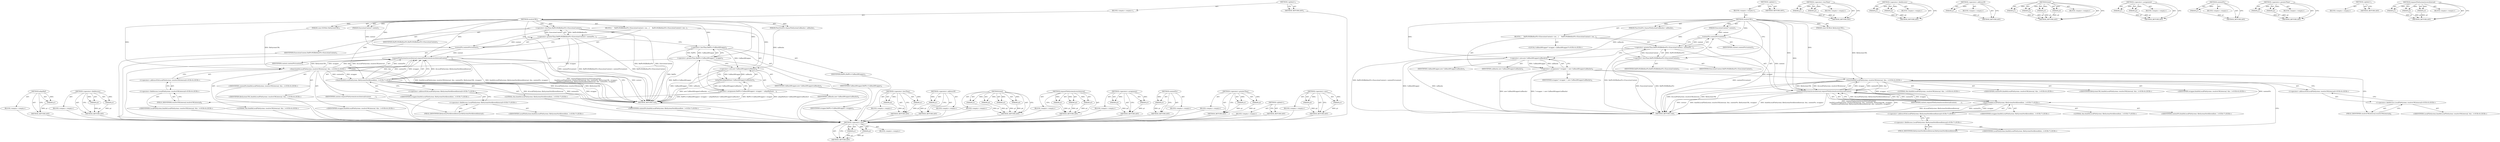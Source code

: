 digraph "requestFileSystemAccessInternal" {
vulnerable_92 [label=<(METHOD,adoptRef)>];
vulnerable_93 [label=<(PARAM,p1)>];
vulnerable_94 [label=<(BLOCK,&lt;empty&gt;,&lt;empty&gt;)>];
vulnerable_95 [label=<(METHOD_RETURN,ANY)>];
vulnerable_118 [label=<(METHOD,&lt;operator&gt;.fieldAccess)>];
vulnerable_119 [label=<(PARAM,p1)>];
vulnerable_120 [label=<(PARAM,p2)>];
vulnerable_121 [label=<(BLOCK,&lt;empty&gt;,&lt;empty&gt;)>];
vulnerable_122 [label=<(METHOD_RETURN,ANY)>];
vulnerable_6 [label=<(METHOD,&lt;global&gt;)<SUB>1</SUB>>];
vulnerable_7 [label=<(BLOCK,&lt;empty&gt;,&lt;empty&gt;)<SUB>1</SUB>>];
vulnerable_8 [label=<(METHOD,resolveURL)<SUB>1</SUB>>];
vulnerable_9 [label=<(PARAM,ExecutionContext* context)<SUB>1</SUB>>];
vulnerable_10 [label=<(PARAM,const KURL&amp; fileSystemURL)<SUB>1</SUB>>];
vulnerable_11 [label=<(PARAM,PassOwnPtr&lt;AsyncFileSystemCallbacks&gt; callbacks)<SUB>1</SUB>>];
vulnerable_12 [label=<(BLOCK,{
     RefPtrWillBeRawPtr&lt;ExecutionContext&gt; con...,{
     RefPtrWillBeRawPtr&lt;ExecutionContext&gt; con...)<SUB>2</SUB>>];
vulnerable_13 [label=<(&lt;operator&gt;.greaterThan,RefPtrWillBeRawPtr&lt;ExecutionContext&gt; contextPtr...)<SUB>3</SUB>>];
vulnerable_14 [label=<(&lt;operator&gt;.lessThan,RefPtrWillBeRawPtr&lt;ExecutionContext)<SUB>3</SUB>>];
vulnerable_15 [label=<(IDENTIFIER,RefPtrWillBeRawPtr,RefPtrWillBeRawPtr&lt;ExecutionContext)<SUB>3</SUB>>];
vulnerable_16 [label=<(IDENTIFIER,ExecutionContext,RefPtrWillBeRawPtr&lt;ExecutionContext)<SUB>3</SUB>>];
vulnerable_17 [label=<(contextPtr,contextPtr(context))<SUB>3</SUB>>];
vulnerable_18 [label=<(IDENTIFIER,context,contextPtr(context))<SUB>3</SUB>>];
vulnerable_19 [label=<(&lt;operator&gt;.assignment,RefPtr&lt;CallbackWrapper&gt; wrapper = adoptRef(new ...)<SUB>4</SUB>>];
vulnerable_20 [label=<(&lt;operator&gt;.greaterThan,RefPtr&lt;CallbackWrapper&gt; wrapper)<SUB>4</SUB>>];
vulnerable_21 [label=<(&lt;operator&gt;.lessThan,RefPtr&lt;CallbackWrapper)<SUB>4</SUB>>];
vulnerable_22 [label=<(IDENTIFIER,RefPtr,RefPtr&lt;CallbackWrapper)<SUB>4</SUB>>];
vulnerable_23 [label=<(IDENTIFIER,CallbackWrapper,RefPtr&lt;CallbackWrapper)<SUB>4</SUB>>];
vulnerable_24 [label=<(IDENTIFIER,wrapper,RefPtr&lt;CallbackWrapper&gt; wrapper)<SUB>4</SUB>>];
vulnerable_25 [label=<(adoptRef,adoptRef(new CallbackWrapper(callbacks)))<SUB>4</SUB>>];
vulnerable_26 [label=<(&lt;operator&gt;.new,new CallbackWrapper(callbacks))<SUB>4</SUB>>];
vulnerable_27 [label=<(IDENTIFIER,CallbackWrapper,new CallbackWrapper(callbacks))<SUB>4</SUB>>];
vulnerable_28 [label=<(IDENTIFIER,callbacks,new CallbackWrapper(callbacks))<SUB>4</SUB>>];
vulnerable_29 [label=<(requestFileSystemAccessInternal,requestFileSystemAccessInternal(context,
      ...)<SUB>5</SUB>>];
vulnerable_30 [label=<(IDENTIFIER,context,requestFileSystemAccessInternal(context,
      ...)<SUB>5</SUB>>];
vulnerable_31 [label="<(bind,bind(&amp;LocalFileSystem::resolveURLInternal, this...)<SUB>6</SUB>>"];
vulnerable_32 [label="<(&lt;operator&gt;.addressOf,&amp;LocalFileSystem::resolveURLInternal)<SUB>6</SUB>>"];
vulnerable_33 [label="<(&lt;operator&gt;.fieldAccess,LocalFileSystem::resolveURLInternal)<SUB>6</SUB>>"];
vulnerable_34 [label="<(IDENTIFIER,LocalFileSystem,bind(&amp;LocalFileSystem::resolveURLInternal, this...)<SUB>6</SUB>>"];
vulnerable_35 [label=<(FIELD_IDENTIFIER,resolveURLInternal,resolveURLInternal)<SUB>6</SUB>>];
vulnerable_36 [label="<(LITERAL,this,bind(&amp;LocalFileSystem::resolveURLInternal, this...)<SUB>6</SUB>>"];
vulnerable_37 [label="<(IDENTIFIER,contextPtr,bind(&amp;LocalFileSystem::resolveURLInternal, this...)<SUB>6</SUB>>"];
vulnerable_38 [label="<(IDENTIFIER,fileSystemURL,bind(&amp;LocalFileSystem::resolveURLInternal, this...)<SUB>6</SUB>>"];
vulnerable_39 [label="<(IDENTIFIER,wrapper,bind(&amp;LocalFileSystem::resolveURLInternal, this...)<SUB>6</SUB>>"];
vulnerable_40 [label="<(bind,bind(&amp;LocalFileSystem::fileSystemNotAllowedInte...)<SUB>7</SUB>>"];
vulnerable_41 [label="<(&lt;operator&gt;.addressOf,&amp;LocalFileSystem::fileSystemNotAllowedInternal)<SUB>7</SUB>>"];
vulnerable_42 [label="<(&lt;operator&gt;.fieldAccess,LocalFileSystem::fileSystemNotAllowedInternal)<SUB>7</SUB>>"];
vulnerable_43 [label="<(IDENTIFIER,LocalFileSystem,bind(&amp;LocalFileSystem::fileSystemNotAllowedInte...)<SUB>7</SUB>>"];
vulnerable_44 [label=<(FIELD_IDENTIFIER,fileSystemNotAllowedInternal,fileSystemNotAllowedInternal)<SUB>7</SUB>>];
vulnerable_45 [label="<(LITERAL,this,bind(&amp;LocalFileSystem::fileSystemNotAllowedInte...)<SUB>7</SUB>>"];
vulnerable_46 [label="<(IDENTIFIER,contextPtr,bind(&amp;LocalFileSystem::fileSystemNotAllowedInte...)<SUB>7</SUB>>"];
vulnerable_47 [label="<(IDENTIFIER,wrapper,bind(&amp;LocalFileSystem::fileSystemNotAllowedInte...)<SUB>7</SUB>>"];
vulnerable_48 [label=<(METHOD_RETURN,void)<SUB>1</SUB>>];
vulnerable_50 [label=<(METHOD_RETURN,ANY)<SUB>1</SUB>>];
vulnerable_78 [label=<(METHOD,&lt;operator&gt;.lessThan)>];
vulnerable_79 [label=<(PARAM,p1)>];
vulnerable_80 [label=<(PARAM,p2)>];
vulnerable_81 [label=<(BLOCK,&lt;empty&gt;,&lt;empty&gt;)>];
vulnerable_82 [label=<(METHOD_RETURN,ANY)>];
vulnerable_114 [label=<(METHOD,&lt;operator&gt;.addressOf)>];
vulnerable_115 [label=<(PARAM,p1)>];
vulnerable_116 [label=<(BLOCK,&lt;empty&gt;,&lt;empty&gt;)>];
vulnerable_117 [label=<(METHOD_RETURN,ANY)>];
vulnerable_107 [label=<(METHOD,bind)>];
vulnerable_108 [label=<(PARAM,p1)>];
vulnerable_109 [label=<(PARAM,p2)>];
vulnerable_110 [label=<(PARAM,p3)>];
vulnerable_111 [label=<(PARAM,p4)>];
vulnerable_112 [label=<(BLOCK,&lt;empty&gt;,&lt;empty&gt;)>];
vulnerable_113 [label=<(METHOD_RETURN,ANY)>];
vulnerable_101 [label=<(METHOD,requestFileSystemAccessInternal)>];
vulnerable_102 [label=<(PARAM,p1)>];
vulnerable_103 [label=<(PARAM,p2)>];
vulnerable_104 [label=<(PARAM,p3)>];
vulnerable_105 [label=<(BLOCK,&lt;empty&gt;,&lt;empty&gt;)>];
vulnerable_106 [label=<(METHOD_RETURN,ANY)>];
vulnerable_87 [label=<(METHOD,&lt;operator&gt;.assignment)>];
vulnerable_88 [label=<(PARAM,p1)>];
vulnerable_89 [label=<(PARAM,p2)>];
vulnerable_90 [label=<(BLOCK,&lt;empty&gt;,&lt;empty&gt;)>];
vulnerable_91 [label=<(METHOD_RETURN,ANY)>];
vulnerable_83 [label=<(METHOD,contextPtr)>];
vulnerable_84 [label=<(PARAM,p1)>];
vulnerable_85 [label=<(BLOCK,&lt;empty&gt;,&lt;empty&gt;)>];
vulnerable_86 [label=<(METHOD_RETURN,ANY)>];
vulnerable_73 [label=<(METHOD,&lt;operator&gt;.greaterThan)>];
vulnerable_74 [label=<(PARAM,p1)>];
vulnerable_75 [label=<(PARAM,p2)>];
vulnerable_76 [label=<(BLOCK,&lt;empty&gt;,&lt;empty&gt;)>];
vulnerable_77 [label=<(METHOD_RETURN,ANY)>];
vulnerable_67 [label=<(METHOD,&lt;global&gt;)<SUB>1</SUB>>];
vulnerable_68 [label=<(BLOCK,&lt;empty&gt;,&lt;empty&gt;)>];
vulnerable_69 [label=<(METHOD_RETURN,ANY)>];
vulnerable_96 [label=<(METHOD,&lt;operator&gt;.new)>];
vulnerable_97 [label=<(PARAM,p1)>];
vulnerable_98 [label=<(PARAM,p2)>];
vulnerable_99 [label=<(BLOCK,&lt;empty&gt;,&lt;empty&gt;)>];
vulnerable_100 [label=<(METHOD_RETURN,ANY)>];
fixed_90 [label=<(METHOD,&lt;operator&gt;.new)>];
fixed_91 [label=<(PARAM,p1)>];
fixed_92 [label=<(PARAM,p2)>];
fixed_93 [label=<(BLOCK,&lt;empty&gt;,&lt;empty&gt;)>];
fixed_94 [label=<(METHOD_RETURN,ANY)>];
fixed_6 [label=<(METHOD,&lt;global&gt;)<SUB>1</SUB>>];
fixed_7 [label=<(BLOCK,&lt;empty&gt;,&lt;empty&gt;)<SUB>1</SUB>>];
fixed_8 [label=<(METHOD,resolveURL)<SUB>1</SUB>>];
fixed_9 [label=<(PARAM,ExecutionContext* context)<SUB>1</SUB>>];
fixed_10 [label=<(PARAM,const KURL&amp; fileSystemURL)<SUB>1</SUB>>];
fixed_11 [label=<(PARAM,PassOwnPtr&lt;AsyncFileSystemCallbacks&gt; callbacks)<SUB>1</SUB>>];
fixed_12 [label=<(BLOCK,{
     RefPtrWillBeRawPtr&lt;ExecutionContext&gt; con...,{
     RefPtrWillBeRawPtr&lt;ExecutionContext&gt; con...)<SUB>2</SUB>>];
fixed_13 [label=<(&lt;operator&gt;.greaterThan,RefPtrWillBeRawPtr&lt;ExecutionContext&gt; contextPtr...)<SUB>3</SUB>>];
fixed_14 [label=<(&lt;operator&gt;.lessThan,RefPtrWillBeRawPtr&lt;ExecutionContext)<SUB>3</SUB>>];
fixed_15 [label=<(IDENTIFIER,RefPtrWillBeRawPtr,RefPtrWillBeRawPtr&lt;ExecutionContext)<SUB>3</SUB>>];
fixed_16 [label=<(IDENTIFIER,ExecutionContext,RefPtrWillBeRawPtr&lt;ExecutionContext)<SUB>3</SUB>>];
fixed_17 [label=<(contextPtr,contextPtr(context))<SUB>3</SUB>>];
fixed_18 [label=<(IDENTIFIER,context,contextPtr(context))<SUB>3</SUB>>];
fixed_19 [label="<(LOCAL,CallbackWrapper* wrapper: CallbackWrapper*)<SUB>4</SUB>>"];
fixed_20 [label=<(&lt;operator&gt;.assignment,* wrapper = new CallbackWrapper(callbacks))<SUB>4</SUB>>];
fixed_21 [label=<(IDENTIFIER,wrapper,* wrapper = new CallbackWrapper(callbacks))<SUB>4</SUB>>];
fixed_22 [label=<(&lt;operator&gt;.new,new CallbackWrapper(callbacks))<SUB>4</SUB>>];
fixed_23 [label=<(IDENTIFIER,CallbackWrapper,new CallbackWrapper(callbacks))<SUB>4</SUB>>];
fixed_24 [label=<(IDENTIFIER,callbacks,new CallbackWrapper(callbacks))<SUB>4</SUB>>];
fixed_25 [label=<(requestFileSystemAccessInternal,requestFileSystemAccessInternal(context,
      ...)<SUB>5</SUB>>];
fixed_26 [label=<(IDENTIFIER,context,requestFileSystemAccessInternal(context,
      ...)<SUB>5</SUB>>];
fixed_27 [label="<(bind,bind(&amp;LocalFileSystem::resolveURLInternal, this...)<SUB>6</SUB>>"];
fixed_28 [label="<(&lt;operator&gt;.addressOf,&amp;LocalFileSystem::resolveURLInternal)<SUB>6</SUB>>"];
fixed_29 [label="<(&lt;operator&gt;.fieldAccess,LocalFileSystem::resolveURLInternal)<SUB>6</SUB>>"];
fixed_30 [label="<(IDENTIFIER,LocalFileSystem,bind(&amp;LocalFileSystem::resolveURLInternal, this...)<SUB>6</SUB>>"];
fixed_31 [label=<(FIELD_IDENTIFIER,resolveURLInternal,resolveURLInternal)<SUB>6</SUB>>];
fixed_32 [label="<(LITERAL,this,bind(&amp;LocalFileSystem::resolveURLInternal, this...)<SUB>6</SUB>>"];
fixed_33 [label="<(IDENTIFIER,contextPtr,bind(&amp;LocalFileSystem::resolveURLInternal, this...)<SUB>6</SUB>>"];
fixed_34 [label="<(IDENTIFIER,fileSystemURL,bind(&amp;LocalFileSystem::resolveURLInternal, this...)<SUB>6</SUB>>"];
fixed_35 [label="<(IDENTIFIER,wrapper,bind(&amp;LocalFileSystem::resolveURLInternal, this...)<SUB>6</SUB>>"];
fixed_36 [label="<(bind,bind(&amp;LocalFileSystem::fileSystemNotAllowedInte...)<SUB>7</SUB>>"];
fixed_37 [label="<(&lt;operator&gt;.addressOf,&amp;LocalFileSystem::fileSystemNotAllowedInternal)<SUB>7</SUB>>"];
fixed_38 [label="<(&lt;operator&gt;.fieldAccess,LocalFileSystem::fileSystemNotAllowedInternal)<SUB>7</SUB>>"];
fixed_39 [label="<(IDENTIFIER,LocalFileSystem,bind(&amp;LocalFileSystem::fileSystemNotAllowedInte...)<SUB>7</SUB>>"];
fixed_40 [label=<(FIELD_IDENTIFIER,fileSystemNotAllowedInternal,fileSystemNotAllowedInternal)<SUB>7</SUB>>];
fixed_41 [label="<(LITERAL,this,bind(&amp;LocalFileSystem::fileSystemNotAllowedInte...)<SUB>7</SUB>>"];
fixed_42 [label="<(IDENTIFIER,contextPtr,bind(&amp;LocalFileSystem::fileSystemNotAllowedInte...)<SUB>7</SUB>>"];
fixed_43 [label="<(IDENTIFIER,wrapper,bind(&amp;LocalFileSystem::fileSystemNotAllowedInte...)<SUB>7</SUB>>"];
fixed_44 [label=<(METHOD_RETURN,void)<SUB>1</SUB>>];
fixed_46 [label=<(METHOD_RETURN,ANY)<SUB>1</SUB>>];
fixed_76 [label=<(METHOD,&lt;operator&gt;.lessThan)>];
fixed_77 [label=<(PARAM,p1)>];
fixed_78 [label=<(PARAM,p2)>];
fixed_79 [label=<(BLOCK,&lt;empty&gt;,&lt;empty&gt;)>];
fixed_80 [label=<(METHOD_RETURN,ANY)>];
fixed_112 [label=<(METHOD,&lt;operator&gt;.fieldAccess)>];
fixed_113 [label=<(PARAM,p1)>];
fixed_114 [label=<(PARAM,p2)>];
fixed_115 [label=<(BLOCK,&lt;empty&gt;,&lt;empty&gt;)>];
fixed_116 [label=<(METHOD_RETURN,ANY)>];
fixed_108 [label=<(METHOD,&lt;operator&gt;.addressOf)>];
fixed_109 [label=<(PARAM,p1)>];
fixed_110 [label=<(BLOCK,&lt;empty&gt;,&lt;empty&gt;)>];
fixed_111 [label=<(METHOD_RETURN,ANY)>];
fixed_101 [label=<(METHOD,bind)>];
fixed_102 [label=<(PARAM,p1)>];
fixed_103 [label=<(PARAM,p2)>];
fixed_104 [label=<(PARAM,p3)>];
fixed_105 [label=<(PARAM,p4)>];
fixed_106 [label=<(BLOCK,&lt;empty&gt;,&lt;empty&gt;)>];
fixed_107 [label=<(METHOD_RETURN,ANY)>];
fixed_85 [label=<(METHOD,&lt;operator&gt;.assignment)>];
fixed_86 [label=<(PARAM,p1)>];
fixed_87 [label=<(PARAM,p2)>];
fixed_88 [label=<(BLOCK,&lt;empty&gt;,&lt;empty&gt;)>];
fixed_89 [label=<(METHOD_RETURN,ANY)>];
fixed_81 [label=<(METHOD,contextPtr)>];
fixed_82 [label=<(PARAM,p1)>];
fixed_83 [label=<(BLOCK,&lt;empty&gt;,&lt;empty&gt;)>];
fixed_84 [label=<(METHOD_RETURN,ANY)>];
fixed_71 [label=<(METHOD,&lt;operator&gt;.greaterThan)>];
fixed_72 [label=<(PARAM,p1)>];
fixed_73 [label=<(PARAM,p2)>];
fixed_74 [label=<(BLOCK,&lt;empty&gt;,&lt;empty&gt;)>];
fixed_75 [label=<(METHOD_RETURN,ANY)>];
fixed_65 [label=<(METHOD,&lt;global&gt;)<SUB>1</SUB>>];
fixed_66 [label=<(BLOCK,&lt;empty&gt;,&lt;empty&gt;)>];
fixed_67 [label=<(METHOD_RETURN,ANY)>];
fixed_95 [label=<(METHOD,requestFileSystemAccessInternal)>];
fixed_96 [label=<(PARAM,p1)>];
fixed_97 [label=<(PARAM,p2)>];
fixed_98 [label=<(PARAM,p3)>];
fixed_99 [label=<(BLOCK,&lt;empty&gt;,&lt;empty&gt;)>];
fixed_100 [label=<(METHOD_RETURN,ANY)>];
vulnerable_92 -> vulnerable_93  [key=0, label="AST: "];
vulnerable_92 -> vulnerable_93  [key=1, label="DDG: "];
vulnerable_92 -> vulnerable_94  [key=0, label="AST: "];
vulnerable_92 -> vulnerable_95  [key=0, label="AST: "];
vulnerable_92 -> vulnerable_95  [key=1, label="CFG: "];
vulnerable_93 -> vulnerable_95  [key=0, label="DDG: p1"];
vulnerable_94 -> fixed_90  [key=0];
vulnerable_95 -> fixed_90  [key=0];
vulnerable_118 -> vulnerable_119  [key=0, label="AST: "];
vulnerable_118 -> vulnerable_119  [key=1, label="DDG: "];
vulnerable_118 -> vulnerable_121  [key=0, label="AST: "];
vulnerable_118 -> vulnerable_120  [key=0, label="AST: "];
vulnerable_118 -> vulnerable_120  [key=1, label="DDG: "];
vulnerable_118 -> vulnerable_122  [key=0, label="AST: "];
vulnerable_118 -> vulnerable_122  [key=1, label="CFG: "];
vulnerable_119 -> vulnerable_122  [key=0, label="DDG: p1"];
vulnerable_120 -> vulnerable_122  [key=0, label="DDG: p2"];
vulnerable_121 -> fixed_90  [key=0];
vulnerable_122 -> fixed_90  [key=0];
vulnerable_6 -> vulnerable_7  [key=0, label="AST: "];
vulnerable_6 -> vulnerable_50  [key=0, label="AST: "];
vulnerable_6 -> vulnerable_50  [key=1, label="CFG: "];
vulnerable_7 -> vulnerable_8  [key=0, label="AST: "];
vulnerable_8 -> vulnerable_9  [key=0, label="AST: "];
vulnerable_8 -> vulnerable_9  [key=1, label="DDG: "];
vulnerable_8 -> vulnerable_10  [key=0, label="AST: "];
vulnerable_8 -> vulnerable_10  [key=1, label="DDG: "];
vulnerable_8 -> vulnerable_11  [key=0, label="AST: "];
vulnerable_8 -> vulnerable_11  [key=1, label="DDG: "];
vulnerable_8 -> vulnerable_12  [key=0, label="AST: "];
vulnerable_8 -> vulnerable_48  [key=0, label="AST: "];
vulnerable_8 -> vulnerable_14  [key=0, label="CFG: "];
vulnerable_8 -> vulnerable_14  [key=1, label="DDG: "];
vulnerable_8 -> vulnerable_29  [key=0, label="DDG: "];
vulnerable_8 -> vulnerable_17  [key=0, label="DDG: "];
vulnerable_8 -> vulnerable_20  [key=0, label="DDG: "];
vulnerable_8 -> vulnerable_31  [key=0, label="DDG: "];
vulnerable_8 -> vulnerable_40  [key=0, label="DDG: "];
vulnerable_8 -> vulnerable_21  [key=0, label="DDG: "];
vulnerable_8 -> vulnerable_26  [key=0, label="DDG: "];
vulnerable_9 -> vulnerable_17  [key=0, label="DDG: context"];
vulnerable_10 -> vulnerable_31  [key=0, label="DDG: fileSystemURL"];
vulnerable_11 -> vulnerable_26  [key=0, label="DDG: callbacks"];
vulnerable_12 -> vulnerable_13  [key=0, label="AST: "];
vulnerable_12 -> vulnerable_19  [key=0, label="AST: "];
vulnerable_12 -> vulnerable_29  [key=0, label="AST: "];
vulnerable_13 -> vulnerable_14  [key=0, label="AST: "];
vulnerable_13 -> vulnerable_17  [key=0, label="AST: "];
vulnerable_13 -> vulnerable_21  [key=0, label="CFG: "];
vulnerable_13 -> vulnerable_48  [key=0, label="DDG: RefPtrWillBeRawPtr&lt;ExecutionContext"];
vulnerable_13 -> vulnerable_48  [key=1, label="DDG: contextPtr(context)"];
vulnerable_13 -> vulnerable_48  [key=2, label="DDG: RefPtrWillBeRawPtr&lt;ExecutionContext&gt; contextPtr(context)"];
vulnerable_14 -> vulnerable_15  [key=0, label="AST: "];
vulnerable_14 -> vulnerable_16  [key=0, label="AST: "];
vulnerable_14 -> vulnerable_17  [key=0, label="CFG: "];
vulnerable_14 -> vulnerable_48  [key=0, label="DDG: RefPtrWillBeRawPtr"];
vulnerable_14 -> vulnerable_48  [key=1, label="DDG: ExecutionContext"];
vulnerable_14 -> vulnerable_13  [key=0, label="DDG: RefPtrWillBeRawPtr"];
vulnerable_14 -> vulnerable_13  [key=1, label="DDG: ExecutionContext"];
vulnerable_15 -> fixed_90  [key=0];
vulnerable_16 -> fixed_90  [key=0];
vulnerable_17 -> vulnerable_18  [key=0, label="AST: "];
vulnerable_17 -> vulnerable_13  [key=0, label="CFG: "];
vulnerable_17 -> vulnerable_13  [key=1, label="DDG: context"];
vulnerable_17 -> vulnerable_29  [key=0, label="DDG: context"];
vulnerable_18 -> fixed_90  [key=0];
vulnerable_19 -> vulnerable_20  [key=0, label="AST: "];
vulnerable_19 -> vulnerable_25  [key=0, label="AST: "];
vulnerable_19 -> vulnerable_35  [key=0, label="CFG: "];
vulnerable_19 -> vulnerable_48  [key=0, label="DDG: RefPtr&lt;CallbackWrapper&gt; wrapper"];
vulnerable_19 -> vulnerable_48  [key=1, label="DDG: adoptRef(new CallbackWrapper(callbacks))"];
vulnerable_19 -> vulnerable_48  [key=2, label="DDG: RefPtr&lt;CallbackWrapper&gt; wrapper = adoptRef(new CallbackWrapper(callbacks))"];
vulnerable_20 -> vulnerable_21  [key=0, label="AST: "];
vulnerable_20 -> vulnerable_24  [key=0, label="AST: "];
vulnerable_20 -> vulnerable_26  [key=0, label="CFG: "];
vulnerable_20 -> vulnerable_48  [key=0, label="DDG: RefPtr&lt;CallbackWrapper"];
vulnerable_20 -> vulnerable_31  [key=0, label="DDG: wrapper"];
vulnerable_21 -> vulnerable_22  [key=0, label="AST: "];
vulnerable_21 -> vulnerable_23  [key=0, label="AST: "];
vulnerable_21 -> vulnerable_20  [key=0, label="CFG: "];
vulnerable_21 -> vulnerable_20  [key=1, label="DDG: RefPtr"];
vulnerable_21 -> vulnerable_20  [key=2, label="DDG: CallbackWrapper"];
vulnerable_21 -> vulnerable_48  [key=0, label="DDG: RefPtr"];
vulnerable_21 -> vulnerable_26  [key=0, label="DDG: CallbackWrapper"];
vulnerable_22 -> fixed_90  [key=0];
vulnerable_23 -> fixed_90  [key=0];
vulnerable_24 -> fixed_90  [key=0];
vulnerable_25 -> vulnerable_26  [key=0, label="AST: "];
vulnerable_25 -> vulnerable_19  [key=0, label="CFG: "];
vulnerable_25 -> vulnerable_19  [key=1, label="DDG: new CallbackWrapper(callbacks)"];
vulnerable_25 -> vulnerable_48  [key=0, label="DDG: new CallbackWrapper(callbacks)"];
vulnerable_26 -> vulnerable_27  [key=0, label="AST: "];
vulnerable_26 -> vulnerable_28  [key=0, label="AST: "];
vulnerable_26 -> vulnerable_25  [key=0, label="CFG: "];
vulnerable_26 -> vulnerable_25  [key=1, label="DDG: CallbackWrapper"];
vulnerable_26 -> vulnerable_25  [key=2, label="DDG: callbacks"];
vulnerable_26 -> vulnerable_48  [key=0, label="DDG: CallbackWrapper"];
vulnerable_26 -> vulnerable_48  [key=1, label="DDG: callbacks"];
vulnerable_27 -> fixed_90  [key=0];
vulnerable_28 -> fixed_90  [key=0];
vulnerable_29 -> vulnerable_30  [key=0, label="AST: "];
vulnerable_29 -> vulnerable_31  [key=0, label="AST: "];
vulnerable_29 -> vulnerable_40  [key=0, label="AST: "];
vulnerable_29 -> vulnerable_48  [key=0, label="CFG: "];
vulnerable_29 -> vulnerable_48  [key=1, label="DDG: context"];
vulnerable_29 -> vulnerable_48  [key=2, label="DDG: bind(&amp;LocalFileSystem::resolveURLInternal, this, contextPtr, fileSystemURL, wrapper)"];
vulnerable_29 -> vulnerable_48  [key=3, label="DDG: bind(&amp;LocalFileSystem::fileSystemNotAllowedInternal, this, contextPtr, wrapper)"];
vulnerable_29 -> vulnerable_48  [key=4, label="DDG: requestFileSystemAccessInternal(context,
         bind(&amp;LocalFileSystem::resolveURLInternal, this, contextPtr, fileSystemURL, wrapper),
         bind(&amp;LocalFileSystem::fileSystemNotAllowedInternal, this, contextPtr, wrapper))"];
vulnerable_30 -> fixed_90  [key=0];
vulnerable_31 -> vulnerable_32  [key=0, label="AST: "];
vulnerable_31 -> vulnerable_36  [key=0, label="AST: "];
vulnerable_31 -> vulnerable_37  [key=0, label="AST: "];
vulnerable_31 -> vulnerable_38  [key=0, label="AST: "];
vulnerable_31 -> vulnerable_39  [key=0, label="AST: "];
vulnerable_31 -> vulnerable_44  [key=0, label="CFG: "];
vulnerable_31 -> vulnerable_48  [key=0, label="DDG: &amp;LocalFileSystem::resolveURLInternal"];
vulnerable_31 -> vulnerable_48  [key=1, label="DDG: fileSystemURL"];
vulnerable_31 -> vulnerable_29  [key=0, label="DDG: contextPtr"];
vulnerable_31 -> vulnerable_29  [key=1, label="DDG: fileSystemURL"];
vulnerable_31 -> vulnerable_29  [key=2, label="DDG: wrapper"];
vulnerable_31 -> vulnerable_29  [key=3, label="DDG: this"];
vulnerable_31 -> vulnerable_29  [key=4, label="DDG: &amp;LocalFileSystem::resolveURLInternal"];
vulnerable_31 -> vulnerable_40  [key=0, label="DDG: contextPtr"];
vulnerable_31 -> vulnerable_40  [key=1, label="DDG: wrapper"];
vulnerable_32 -> vulnerable_33  [key=0, label="AST: "];
vulnerable_32 -> vulnerable_31  [key=0, label="CFG: "];
vulnerable_33 -> vulnerable_34  [key=0, label="AST: "];
vulnerable_33 -> vulnerable_35  [key=0, label="AST: "];
vulnerable_33 -> vulnerable_32  [key=0, label="CFG: "];
vulnerable_34 -> fixed_90  [key=0];
vulnerable_35 -> vulnerable_33  [key=0, label="CFG: "];
vulnerable_36 -> fixed_90  [key=0];
vulnerable_37 -> fixed_90  [key=0];
vulnerable_38 -> fixed_90  [key=0];
vulnerable_39 -> fixed_90  [key=0];
vulnerable_40 -> vulnerable_41  [key=0, label="AST: "];
vulnerable_40 -> vulnerable_45  [key=0, label="AST: "];
vulnerable_40 -> vulnerable_46  [key=0, label="AST: "];
vulnerable_40 -> vulnerable_47  [key=0, label="AST: "];
vulnerable_40 -> vulnerable_29  [key=0, label="CFG: "];
vulnerable_40 -> vulnerable_29  [key=1, label="DDG: &amp;LocalFileSystem::fileSystemNotAllowedInternal"];
vulnerable_40 -> vulnerable_29  [key=2, label="DDG: this"];
vulnerable_40 -> vulnerable_29  [key=3, label="DDG: contextPtr"];
vulnerable_40 -> vulnerable_29  [key=4, label="DDG: wrapper"];
vulnerable_40 -> vulnerable_48  [key=0, label="DDG: &amp;LocalFileSystem::fileSystemNotAllowedInternal"];
vulnerable_40 -> vulnerable_48  [key=1, label="DDG: contextPtr"];
vulnerable_40 -> vulnerable_48  [key=2, label="DDG: wrapper"];
vulnerable_41 -> vulnerable_42  [key=0, label="AST: "];
vulnerable_41 -> vulnerable_40  [key=0, label="CFG: "];
vulnerable_42 -> vulnerable_43  [key=0, label="AST: "];
vulnerable_42 -> vulnerable_44  [key=0, label="AST: "];
vulnerable_42 -> vulnerable_41  [key=0, label="CFG: "];
vulnerable_43 -> fixed_90  [key=0];
vulnerable_44 -> vulnerable_42  [key=0, label="CFG: "];
vulnerable_45 -> fixed_90  [key=0];
vulnerable_46 -> fixed_90  [key=0];
vulnerable_47 -> fixed_90  [key=0];
vulnerable_48 -> fixed_90  [key=0];
vulnerable_50 -> fixed_90  [key=0];
vulnerable_78 -> vulnerable_79  [key=0, label="AST: "];
vulnerable_78 -> vulnerable_79  [key=1, label="DDG: "];
vulnerable_78 -> vulnerable_81  [key=0, label="AST: "];
vulnerable_78 -> vulnerable_80  [key=0, label="AST: "];
vulnerable_78 -> vulnerable_80  [key=1, label="DDG: "];
vulnerable_78 -> vulnerable_82  [key=0, label="AST: "];
vulnerable_78 -> vulnerable_82  [key=1, label="CFG: "];
vulnerable_79 -> vulnerable_82  [key=0, label="DDG: p1"];
vulnerable_80 -> vulnerable_82  [key=0, label="DDG: p2"];
vulnerable_81 -> fixed_90  [key=0];
vulnerable_82 -> fixed_90  [key=0];
vulnerable_114 -> vulnerable_115  [key=0, label="AST: "];
vulnerable_114 -> vulnerable_115  [key=1, label="DDG: "];
vulnerable_114 -> vulnerable_116  [key=0, label="AST: "];
vulnerable_114 -> vulnerable_117  [key=0, label="AST: "];
vulnerable_114 -> vulnerable_117  [key=1, label="CFG: "];
vulnerable_115 -> vulnerable_117  [key=0, label="DDG: p1"];
vulnerable_116 -> fixed_90  [key=0];
vulnerable_117 -> fixed_90  [key=0];
vulnerable_107 -> vulnerable_108  [key=0, label="AST: "];
vulnerable_107 -> vulnerable_108  [key=1, label="DDG: "];
vulnerable_107 -> vulnerable_112  [key=0, label="AST: "];
vulnerable_107 -> vulnerable_109  [key=0, label="AST: "];
vulnerable_107 -> vulnerable_109  [key=1, label="DDG: "];
vulnerable_107 -> vulnerable_113  [key=0, label="AST: "];
vulnerable_107 -> vulnerable_113  [key=1, label="CFG: "];
vulnerable_107 -> vulnerable_110  [key=0, label="AST: "];
vulnerable_107 -> vulnerable_110  [key=1, label="DDG: "];
vulnerable_107 -> vulnerable_111  [key=0, label="AST: "];
vulnerable_107 -> vulnerable_111  [key=1, label="DDG: "];
vulnerable_108 -> vulnerable_113  [key=0, label="DDG: p1"];
vulnerable_109 -> vulnerable_113  [key=0, label="DDG: p2"];
vulnerable_110 -> vulnerable_113  [key=0, label="DDG: p3"];
vulnerable_111 -> vulnerable_113  [key=0, label="DDG: p4"];
vulnerable_112 -> fixed_90  [key=0];
vulnerable_113 -> fixed_90  [key=0];
vulnerable_101 -> vulnerable_102  [key=0, label="AST: "];
vulnerable_101 -> vulnerable_102  [key=1, label="DDG: "];
vulnerable_101 -> vulnerable_105  [key=0, label="AST: "];
vulnerable_101 -> vulnerable_103  [key=0, label="AST: "];
vulnerable_101 -> vulnerable_103  [key=1, label="DDG: "];
vulnerable_101 -> vulnerable_106  [key=0, label="AST: "];
vulnerable_101 -> vulnerable_106  [key=1, label="CFG: "];
vulnerable_101 -> vulnerable_104  [key=0, label="AST: "];
vulnerable_101 -> vulnerable_104  [key=1, label="DDG: "];
vulnerable_102 -> vulnerable_106  [key=0, label="DDG: p1"];
vulnerable_103 -> vulnerable_106  [key=0, label="DDG: p2"];
vulnerable_104 -> vulnerable_106  [key=0, label="DDG: p3"];
vulnerable_105 -> fixed_90  [key=0];
vulnerable_106 -> fixed_90  [key=0];
vulnerable_87 -> vulnerable_88  [key=0, label="AST: "];
vulnerable_87 -> vulnerable_88  [key=1, label="DDG: "];
vulnerable_87 -> vulnerable_90  [key=0, label="AST: "];
vulnerable_87 -> vulnerable_89  [key=0, label="AST: "];
vulnerable_87 -> vulnerable_89  [key=1, label="DDG: "];
vulnerable_87 -> vulnerable_91  [key=0, label="AST: "];
vulnerable_87 -> vulnerable_91  [key=1, label="CFG: "];
vulnerable_88 -> vulnerable_91  [key=0, label="DDG: p1"];
vulnerable_89 -> vulnerable_91  [key=0, label="DDG: p2"];
vulnerable_90 -> fixed_90  [key=0];
vulnerable_91 -> fixed_90  [key=0];
vulnerable_83 -> vulnerable_84  [key=0, label="AST: "];
vulnerable_83 -> vulnerable_84  [key=1, label="DDG: "];
vulnerable_83 -> vulnerable_85  [key=0, label="AST: "];
vulnerable_83 -> vulnerable_86  [key=0, label="AST: "];
vulnerable_83 -> vulnerable_86  [key=1, label="CFG: "];
vulnerable_84 -> vulnerable_86  [key=0, label="DDG: p1"];
vulnerable_85 -> fixed_90  [key=0];
vulnerable_86 -> fixed_90  [key=0];
vulnerable_73 -> vulnerable_74  [key=0, label="AST: "];
vulnerable_73 -> vulnerable_74  [key=1, label="DDG: "];
vulnerable_73 -> vulnerable_76  [key=0, label="AST: "];
vulnerable_73 -> vulnerable_75  [key=0, label="AST: "];
vulnerable_73 -> vulnerable_75  [key=1, label="DDG: "];
vulnerable_73 -> vulnerable_77  [key=0, label="AST: "];
vulnerable_73 -> vulnerable_77  [key=1, label="CFG: "];
vulnerable_74 -> vulnerable_77  [key=0, label="DDG: p1"];
vulnerable_75 -> vulnerable_77  [key=0, label="DDG: p2"];
vulnerable_76 -> fixed_90  [key=0];
vulnerable_77 -> fixed_90  [key=0];
vulnerable_67 -> vulnerable_68  [key=0, label="AST: "];
vulnerable_67 -> vulnerable_69  [key=0, label="AST: "];
vulnerable_67 -> vulnerable_69  [key=1, label="CFG: "];
vulnerable_68 -> fixed_90  [key=0];
vulnerable_69 -> fixed_90  [key=0];
vulnerable_96 -> vulnerable_97  [key=0, label="AST: "];
vulnerable_96 -> vulnerable_97  [key=1, label="DDG: "];
vulnerable_96 -> vulnerable_99  [key=0, label="AST: "];
vulnerable_96 -> vulnerable_98  [key=0, label="AST: "];
vulnerable_96 -> vulnerable_98  [key=1, label="DDG: "];
vulnerable_96 -> vulnerable_100  [key=0, label="AST: "];
vulnerable_96 -> vulnerable_100  [key=1, label="CFG: "];
vulnerable_97 -> vulnerable_100  [key=0, label="DDG: p1"];
vulnerable_98 -> vulnerable_100  [key=0, label="DDG: p2"];
vulnerable_99 -> fixed_90  [key=0];
vulnerable_100 -> fixed_90  [key=0];
fixed_90 -> fixed_91  [key=0, label="AST: "];
fixed_90 -> fixed_91  [key=1, label="DDG: "];
fixed_90 -> fixed_93  [key=0, label="AST: "];
fixed_90 -> fixed_92  [key=0, label="AST: "];
fixed_90 -> fixed_92  [key=1, label="DDG: "];
fixed_90 -> fixed_94  [key=0, label="AST: "];
fixed_90 -> fixed_94  [key=1, label="CFG: "];
fixed_91 -> fixed_94  [key=0, label="DDG: p1"];
fixed_92 -> fixed_94  [key=0, label="DDG: p2"];
fixed_6 -> fixed_7  [key=0, label="AST: "];
fixed_6 -> fixed_46  [key=0, label="AST: "];
fixed_6 -> fixed_46  [key=1, label="CFG: "];
fixed_7 -> fixed_8  [key=0, label="AST: "];
fixed_8 -> fixed_9  [key=0, label="AST: "];
fixed_8 -> fixed_9  [key=1, label="DDG: "];
fixed_8 -> fixed_10  [key=0, label="AST: "];
fixed_8 -> fixed_10  [key=1, label="DDG: "];
fixed_8 -> fixed_11  [key=0, label="AST: "];
fixed_8 -> fixed_11  [key=1, label="DDG: "];
fixed_8 -> fixed_12  [key=0, label="AST: "];
fixed_8 -> fixed_44  [key=0, label="AST: "];
fixed_8 -> fixed_14  [key=0, label="CFG: "];
fixed_8 -> fixed_14  [key=1, label="DDG: "];
fixed_8 -> fixed_25  [key=0, label="DDG: "];
fixed_8 -> fixed_17  [key=0, label="DDG: "];
fixed_8 -> fixed_22  [key=0, label="DDG: "];
fixed_8 -> fixed_27  [key=0, label="DDG: "];
fixed_8 -> fixed_36  [key=0, label="DDG: "];
fixed_9 -> fixed_17  [key=0, label="DDG: context"];
fixed_10 -> fixed_27  [key=0, label="DDG: fileSystemURL"];
fixed_11 -> fixed_22  [key=0, label="DDG: callbacks"];
fixed_12 -> fixed_13  [key=0, label="AST: "];
fixed_12 -> fixed_19  [key=0, label="AST: "];
fixed_12 -> fixed_20  [key=0, label="AST: "];
fixed_12 -> fixed_25  [key=0, label="AST: "];
fixed_13 -> fixed_14  [key=0, label="AST: "];
fixed_13 -> fixed_17  [key=0, label="AST: "];
fixed_13 -> fixed_22  [key=0, label="CFG: "];
fixed_13 -> fixed_44  [key=0, label="DDG: RefPtrWillBeRawPtr&lt;ExecutionContext"];
fixed_13 -> fixed_44  [key=1, label="DDG: contextPtr(context)"];
fixed_13 -> fixed_44  [key=2, label="DDG: RefPtrWillBeRawPtr&lt;ExecutionContext&gt; contextPtr(context)"];
fixed_14 -> fixed_15  [key=0, label="AST: "];
fixed_14 -> fixed_16  [key=0, label="AST: "];
fixed_14 -> fixed_17  [key=0, label="CFG: "];
fixed_14 -> fixed_44  [key=0, label="DDG: RefPtrWillBeRawPtr"];
fixed_14 -> fixed_44  [key=1, label="DDG: ExecutionContext"];
fixed_14 -> fixed_13  [key=0, label="DDG: RefPtrWillBeRawPtr"];
fixed_14 -> fixed_13  [key=1, label="DDG: ExecutionContext"];
fixed_17 -> fixed_18  [key=0, label="AST: "];
fixed_17 -> fixed_13  [key=0, label="CFG: "];
fixed_17 -> fixed_13  [key=1, label="DDG: context"];
fixed_17 -> fixed_25  [key=0, label="DDG: context"];
fixed_20 -> fixed_21  [key=0, label="AST: "];
fixed_20 -> fixed_22  [key=0, label="AST: "];
fixed_20 -> fixed_31  [key=0, label="CFG: "];
fixed_20 -> fixed_44  [key=0, label="DDG: new CallbackWrapper(callbacks)"];
fixed_20 -> fixed_44  [key=1, label="DDG: * wrapper = new CallbackWrapper(callbacks)"];
fixed_20 -> fixed_27  [key=0, label="DDG: wrapper"];
fixed_22 -> fixed_23  [key=0, label="AST: "];
fixed_22 -> fixed_24  [key=0, label="AST: "];
fixed_22 -> fixed_20  [key=0, label="CFG: "];
fixed_22 -> fixed_20  [key=1, label="DDG: CallbackWrapper"];
fixed_22 -> fixed_20  [key=2, label="DDG: callbacks"];
fixed_22 -> fixed_44  [key=0, label="DDG: callbacks"];
fixed_22 -> fixed_44  [key=1, label="DDG: CallbackWrapper"];
fixed_25 -> fixed_26  [key=0, label="AST: "];
fixed_25 -> fixed_27  [key=0, label="AST: "];
fixed_25 -> fixed_36  [key=0, label="AST: "];
fixed_25 -> fixed_44  [key=0, label="CFG: "];
fixed_25 -> fixed_44  [key=1, label="DDG: context"];
fixed_25 -> fixed_44  [key=2, label="DDG: bind(&amp;LocalFileSystem::resolveURLInternal, this, contextPtr, fileSystemURL, wrapper)"];
fixed_25 -> fixed_44  [key=3, label="DDG: bind(&amp;LocalFileSystem::fileSystemNotAllowedInternal, this, contextPtr, wrapper)"];
fixed_25 -> fixed_44  [key=4, label="DDG: requestFileSystemAccessInternal(context,
         bind(&amp;LocalFileSystem::resolveURLInternal, this, contextPtr, fileSystemURL, wrapper),
         bind(&amp;LocalFileSystem::fileSystemNotAllowedInternal, this, contextPtr, wrapper))"];
fixed_27 -> fixed_28  [key=0, label="AST: "];
fixed_27 -> fixed_32  [key=0, label="AST: "];
fixed_27 -> fixed_33  [key=0, label="AST: "];
fixed_27 -> fixed_34  [key=0, label="AST: "];
fixed_27 -> fixed_35  [key=0, label="AST: "];
fixed_27 -> fixed_40  [key=0, label="CFG: "];
fixed_27 -> fixed_44  [key=0, label="DDG: &amp;LocalFileSystem::resolveURLInternal"];
fixed_27 -> fixed_44  [key=1, label="DDG: fileSystemURL"];
fixed_27 -> fixed_25  [key=0, label="DDG: wrapper"];
fixed_27 -> fixed_25  [key=1, label="DDG: contextPtr"];
fixed_27 -> fixed_25  [key=2, label="DDG: this"];
fixed_27 -> fixed_25  [key=3, label="DDG: fileSystemURL"];
fixed_27 -> fixed_25  [key=4, label="DDG: &amp;LocalFileSystem::resolveURLInternal"];
fixed_27 -> fixed_36  [key=0, label="DDG: contextPtr"];
fixed_27 -> fixed_36  [key=1, label="DDG: wrapper"];
fixed_28 -> fixed_29  [key=0, label="AST: "];
fixed_28 -> fixed_27  [key=0, label="CFG: "];
fixed_29 -> fixed_30  [key=0, label="AST: "];
fixed_29 -> fixed_31  [key=0, label="AST: "];
fixed_29 -> fixed_28  [key=0, label="CFG: "];
fixed_31 -> fixed_29  [key=0, label="CFG: "];
fixed_36 -> fixed_37  [key=0, label="AST: "];
fixed_36 -> fixed_41  [key=0, label="AST: "];
fixed_36 -> fixed_42  [key=0, label="AST: "];
fixed_36 -> fixed_43  [key=0, label="AST: "];
fixed_36 -> fixed_25  [key=0, label="CFG: "];
fixed_36 -> fixed_25  [key=1, label="DDG: &amp;LocalFileSystem::fileSystemNotAllowedInternal"];
fixed_36 -> fixed_25  [key=2, label="DDG: this"];
fixed_36 -> fixed_25  [key=3, label="DDG: contextPtr"];
fixed_36 -> fixed_25  [key=4, label="DDG: wrapper"];
fixed_36 -> fixed_44  [key=0, label="DDG: &amp;LocalFileSystem::fileSystemNotAllowedInternal"];
fixed_36 -> fixed_44  [key=1, label="DDG: contextPtr"];
fixed_36 -> fixed_44  [key=2, label="DDG: wrapper"];
fixed_37 -> fixed_38  [key=0, label="AST: "];
fixed_37 -> fixed_36  [key=0, label="CFG: "];
fixed_38 -> fixed_39  [key=0, label="AST: "];
fixed_38 -> fixed_40  [key=0, label="AST: "];
fixed_38 -> fixed_37  [key=0, label="CFG: "];
fixed_40 -> fixed_38  [key=0, label="CFG: "];
fixed_76 -> fixed_77  [key=0, label="AST: "];
fixed_76 -> fixed_77  [key=1, label="DDG: "];
fixed_76 -> fixed_79  [key=0, label="AST: "];
fixed_76 -> fixed_78  [key=0, label="AST: "];
fixed_76 -> fixed_78  [key=1, label="DDG: "];
fixed_76 -> fixed_80  [key=0, label="AST: "];
fixed_76 -> fixed_80  [key=1, label="CFG: "];
fixed_77 -> fixed_80  [key=0, label="DDG: p1"];
fixed_78 -> fixed_80  [key=0, label="DDG: p2"];
fixed_112 -> fixed_113  [key=0, label="AST: "];
fixed_112 -> fixed_113  [key=1, label="DDG: "];
fixed_112 -> fixed_115  [key=0, label="AST: "];
fixed_112 -> fixed_114  [key=0, label="AST: "];
fixed_112 -> fixed_114  [key=1, label="DDG: "];
fixed_112 -> fixed_116  [key=0, label="AST: "];
fixed_112 -> fixed_116  [key=1, label="CFG: "];
fixed_113 -> fixed_116  [key=0, label="DDG: p1"];
fixed_114 -> fixed_116  [key=0, label="DDG: p2"];
fixed_108 -> fixed_109  [key=0, label="AST: "];
fixed_108 -> fixed_109  [key=1, label="DDG: "];
fixed_108 -> fixed_110  [key=0, label="AST: "];
fixed_108 -> fixed_111  [key=0, label="AST: "];
fixed_108 -> fixed_111  [key=1, label="CFG: "];
fixed_109 -> fixed_111  [key=0, label="DDG: p1"];
fixed_101 -> fixed_102  [key=0, label="AST: "];
fixed_101 -> fixed_102  [key=1, label="DDG: "];
fixed_101 -> fixed_106  [key=0, label="AST: "];
fixed_101 -> fixed_103  [key=0, label="AST: "];
fixed_101 -> fixed_103  [key=1, label="DDG: "];
fixed_101 -> fixed_107  [key=0, label="AST: "];
fixed_101 -> fixed_107  [key=1, label="CFG: "];
fixed_101 -> fixed_104  [key=0, label="AST: "];
fixed_101 -> fixed_104  [key=1, label="DDG: "];
fixed_101 -> fixed_105  [key=0, label="AST: "];
fixed_101 -> fixed_105  [key=1, label="DDG: "];
fixed_102 -> fixed_107  [key=0, label="DDG: p1"];
fixed_103 -> fixed_107  [key=0, label="DDG: p2"];
fixed_104 -> fixed_107  [key=0, label="DDG: p3"];
fixed_105 -> fixed_107  [key=0, label="DDG: p4"];
fixed_85 -> fixed_86  [key=0, label="AST: "];
fixed_85 -> fixed_86  [key=1, label="DDG: "];
fixed_85 -> fixed_88  [key=0, label="AST: "];
fixed_85 -> fixed_87  [key=0, label="AST: "];
fixed_85 -> fixed_87  [key=1, label="DDG: "];
fixed_85 -> fixed_89  [key=0, label="AST: "];
fixed_85 -> fixed_89  [key=1, label="CFG: "];
fixed_86 -> fixed_89  [key=0, label="DDG: p1"];
fixed_87 -> fixed_89  [key=0, label="DDG: p2"];
fixed_81 -> fixed_82  [key=0, label="AST: "];
fixed_81 -> fixed_82  [key=1, label="DDG: "];
fixed_81 -> fixed_83  [key=0, label="AST: "];
fixed_81 -> fixed_84  [key=0, label="AST: "];
fixed_81 -> fixed_84  [key=1, label="CFG: "];
fixed_82 -> fixed_84  [key=0, label="DDG: p1"];
fixed_71 -> fixed_72  [key=0, label="AST: "];
fixed_71 -> fixed_72  [key=1, label="DDG: "];
fixed_71 -> fixed_74  [key=0, label="AST: "];
fixed_71 -> fixed_73  [key=0, label="AST: "];
fixed_71 -> fixed_73  [key=1, label="DDG: "];
fixed_71 -> fixed_75  [key=0, label="AST: "];
fixed_71 -> fixed_75  [key=1, label="CFG: "];
fixed_72 -> fixed_75  [key=0, label="DDG: p1"];
fixed_73 -> fixed_75  [key=0, label="DDG: p2"];
fixed_65 -> fixed_66  [key=0, label="AST: "];
fixed_65 -> fixed_67  [key=0, label="AST: "];
fixed_65 -> fixed_67  [key=1, label="CFG: "];
fixed_95 -> fixed_96  [key=0, label="AST: "];
fixed_95 -> fixed_96  [key=1, label="DDG: "];
fixed_95 -> fixed_99  [key=0, label="AST: "];
fixed_95 -> fixed_97  [key=0, label="AST: "];
fixed_95 -> fixed_97  [key=1, label="DDG: "];
fixed_95 -> fixed_100  [key=0, label="AST: "];
fixed_95 -> fixed_100  [key=1, label="CFG: "];
fixed_95 -> fixed_98  [key=0, label="AST: "];
fixed_95 -> fixed_98  [key=1, label="DDG: "];
fixed_96 -> fixed_100  [key=0, label="DDG: p1"];
fixed_97 -> fixed_100  [key=0, label="DDG: p2"];
fixed_98 -> fixed_100  [key=0, label="DDG: p3"];
}
